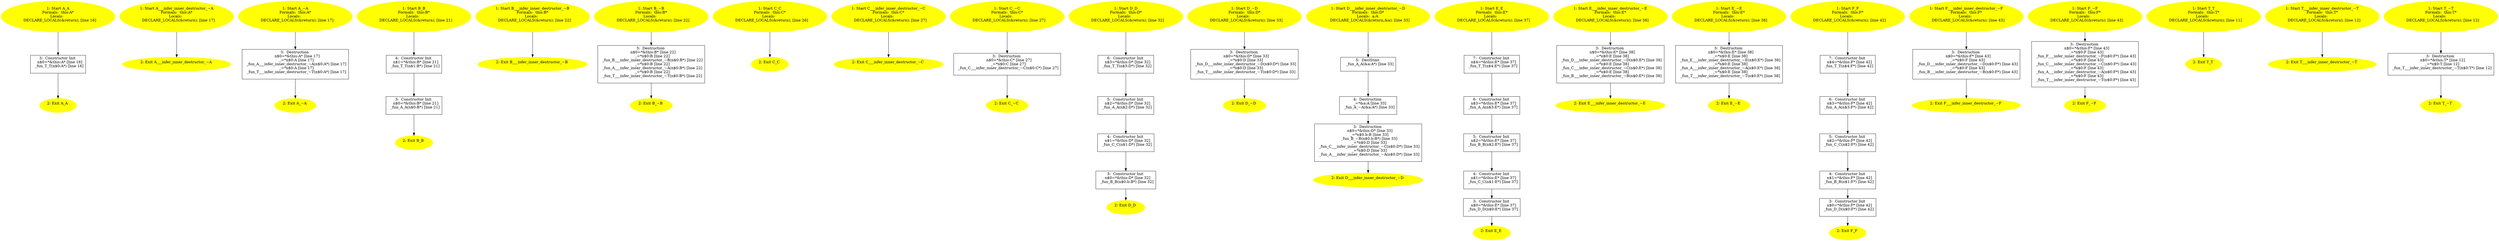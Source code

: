/* @generated */
digraph iCFG {
"A#A#{_ZN1AC1Ev}.2d3ff9efa1bcbece3182f08e3514d828_1" [label="1: Start A_A\nFormals:  this:A*\nLocals:  \n   DECLARE_LOCALS(&return); [line 16]\n " color=yellow style=filled]
	

	 "A#A#{_ZN1AC1Ev}.2d3ff9efa1bcbece3182f08e3514d828_1" -> "A#A#{_ZN1AC1Ev}.2d3ff9efa1bcbece3182f08e3514d828_3" ;
"A#A#{_ZN1AC1Ev}.2d3ff9efa1bcbece3182f08e3514d828_2" [label="2: Exit A_A \n  " color=yellow style=filled]
	

"A#A#{_ZN1AC1Ev}.2d3ff9efa1bcbece3182f08e3514d828_3" [label="3:  Constructor Init \n   n$0=*&this:A* [line 16]\n  _fun_T_T(n$0:A*) [line 16]\n " shape="box"]
	

	 "A#A#{_ZN1AC1Ev}.2d3ff9efa1bcbece3182f08e3514d828_3" -> "A#A#{_ZN1AC1Ev}.2d3ff9efa1bcbece3182f08e3514d828_2" ;
"__infer_inner_destructor_~A#A#(_ZN1AD0Ev).d7916f7ac2ccc90a14007799f4bf9d5a_1" [label="1: Start A___infer_inner_destructor_~A\nFormals:  this:A*\nLocals:  \n   DECLARE_LOCALS(&return); [line 17]\n " color=yellow style=filled]
	

	 "__infer_inner_destructor_~A#A#(_ZN1AD0Ev).d7916f7ac2ccc90a14007799f4bf9d5a_1" -> "__infer_inner_destructor_~A#A#(_ZN1AD0Ev).d7916f7ac2ccc90a14007799f4bf9d5a_2" ;
"__infer_inner_destructor_~A#A#(_ZN1AD0Ev).d7916f7ac2ccc90a14007799f4bf9d5a_2" [label="2: Exit A___infer_inner_destructor_~A \n  " color=yellow style=filled]
	

"~A#A#(_ZN1AD0Ev).56ee06aef571dbbd330acc7aac738fb2_1" [label="1: Start A_~A\nFormals:  this:A*\nLocals:  \n   DECLARE_LOCALS(&return); [line 17]\n " color=yellow style=filled]
	

	 "~A#A#(_ZN1AD0Ev).56ee06aef571dbbd330acc7aac738fb2_1" -> "~A#A#(_ZN1AD0Ev).56ee06aef571dbbd330acc7aac738fb2_3" ;
"~A#A#(_ZN1AD0Ev).56ee06aef571dbbd330acc7aac738fb2_2" [label="2: Exit A_~A \n  " color=yellow style=filled]
	

"~A#A#(_ZN1AD0Ev).56ee06aef571dbbd330acc7aac738fb2_3" [label="3:  Destruction \n   n$0=*&this:A* [line 17]\n  _=*n$0:A [line 17]\n  _fun_A___infer_inner_destructor_~A(n$0:A*) [line 17]\n  _=*n$0:A [line 17]\n  _fun_T___infer_inner_destructor_~T(n$0:A*) [line 17]\n " shape="box"]
	

	 "~A#A#(_ZN1AD0Ev).56ee06aef571dbbd330acc7aac738fb2_3" -> "~A#A#(_ZN1AD0Ev).56ee06aef571dbbd330acc7aac738fb2_2" ;
"B#B#{_ZN1BC1Ev}.7d36f8f9e357133df32509b5d80a4f1d_1" [label="1: Start B_B\nFormals:  this:B*\nLocals:  \n   DECLARE_LOCALS(&return); [line 21]\n " color=yellow style=filled]
	

	 "B#B#{_ZN1BC1Ev}.7d36f8f9e357133df32509b5d80a4f1d_1" -> "B#B#{_ZN1BC1Ev}.7d36f8f9e357133df32509b5d80a4f1d_4" ;
"B#B#{_ZN1BC1Ev}.7d36f8f9e357133df32509b5d80a4f1d_2" [label="2: Exit B_B \n  " color=yellow style=filled]
	

"B#B#{_ZN1BC1Ev}.7d36f8f9e357133df32509b5d80a4f1d_3" [label="3:  Constructor Init \n   n$0=*&this:B* [line 21]\n  _fun_A_A(n$0:B*) [line 21]\n " shape="box"]
	

	 "B#B#{_ZN1BC1Ev}.7d36f8f9e357133df32509b5d80a4f1d_3" -> "B#B#{_ZN1BC1Ev}.7d36f8f9e357133df32509b5d80a4f1d_2" ;
"B#B#{_ZN1BC1Ev}.7d36f8f9e357133df32509b5d80a4f1d_4" [label="4:  Constructor Init \n   n$1=*&this:B* [line 21]\n  _fun_T_T(n$1:B*) [line 21]\n " shape="box"]
	

	 "B#B#{_ZN1BC1Ev}.7d36f8f9e357133df32509b5d80a4f1d_4" -> "B#B#{_ZN1BC1Ev}.7d36f8f9e357133df32509b5d80a4f1d_3" ;
"__infer_inner_destructor_~B#B#(_ZN1BD0Ev).7405d4358f39a25c16cc2f7f705f5618_1" [label="1: Start B___infer_inner_destructor_~B\nFormals:  this:B*\nLocals:  \n   DECLARE_LOCALS(&return); [line 22]\n " color=yellow style=filled]
	

	 "__infer_inner_destructor_~B#B#(_ZN1BD0Ev).7405d4358f39a25c16cc2f7f705f5618_1" -> "__infer_inner_destructor_~B#B#(_ZN1BD0Ev).7405d4358f39a25c16cc2f7f705f5618_2" ;
"__infer_inner_destructor_~B#B#(_ZN1BD0Ev).7405d4358f39a25c16cc2f7f705f5618_2" [label="2: Exit B___infer_inner_destructor_~B \n  " color=yellow style=filled]
	

"~B#B#(_ZN1BD0Ev).cd4fb9d54ed1b3496d9539c455e8ee1d_1" [label="1: Start B_~B\nFormals:  this:B*\nLocals:  \n   DECLARE_LOCALS(&return); [line 22]\n " color=yellow style=filled]
	

	 "~B#B#(_ZN1BD0Ev).cd4fb9d54ed1b3496d9539c455e8ee1d_1" -> "~B#B#(_ZN1BD0Ev).cd4fb9d54ed1b3496d9539c455e8ee1d_3" ;
"~B#B#(_ZN1BD0Ev).cd4fb9d54ed1b3496d9539c455e8ee1d_2" [label="2: Exit B_~B \n  " color=yellow style=filled]
	

"~B#B#(_ZN1BD0Ev).cd4fb9d54ed1b3496d9539c455e8ee1d_3" [label="3:  Destruction \n   n$0=*&this:B* [line 22]\n  _=*n$0:B [line 22]\n  _fun_B___infer_inner_destructor_~B(n$0:B*) [line 22]\n  _=*n$0:B [line 22]\n  _fun_A___infer_inner_destructor_~A(n$0:B*) [line 22]\n  _=*n$0:B [line 22]\n  _fun_T___infer_inner_destructor_~T(n$0:B*) [line 22]\n " shape="box"]
	

	 "~B#B#(_ZN1BD0Ev).cd4fb9d54ed1b3496d9539c455e8ee1d_3" -> "~B#B#(_ZN1BD0Ev).cd4fb9d54ed1b3496d9539c455e8ee1d_2" ;
"C#C#{_ZN1CC1Ev}.3e03405a28565a3b8cdc219c868b91d4_1" [label="1: Start C_C\nFormals:  this:C*\nLocals:  \n   DECLARE_LOCALS(&return); [line 26]\n " color=yellow style=filled]
	

	 "C#C#{_ZN1CC1Ev}.3e03405a28565a3b8cdc219c868b91d4_1" -> "C#C#{_ZN1CC1Ev}.3e03405a28565a3b8cdc219c868b91d4_2" ;
"C#C#{_ZN1CC1Ev}.3e03405a28565a3b8cdc219c868b91d4_2" [label="2: Exit C_C \n  " color=yellow style=filled]
	

"__infer_inner_destructor_~C#C#(_ZN1CD0Ev).383a303e5889d004732e2e54cf423aff_1" [label="1: Start C___infer_inner_destructor_~C\nFormals:  this:C*\nLocals:  \n   DECLARE_LOCALS(&return); [line 27]\n " color=yellow style=filled]
	

	 "__infer_inner_destructor_~C#C#(_ZN1CD0Ev).383a303e5889d004732e2e54cf423aff_1" -> "__infer_inner_destructor_~C#C#(_ZN1CD0Ev).383a303e5889d004732e2e54cf423aff_2" ;
"__infer_inner_destructor_~C#C#(_ZN1CD0Ev).383a303e5889d004732e2e54cf423aff_2" [label="2: Exit C___infer_inner_destructor_~C \n  " color=yellow style=filled]
	

"~C#C#(_ZN1CD0Ev).5004cab30e9be2ae0ac437333f531054_1" [label="1: Start C_~C\nFormals:  this:C*\nLocals:  \n   DECLARE_LOCALS(&return); [line 27]\n " color=yellow style=filled]
	

	 "~C#C#(_ZN1CD0Ev).5004cab30e9be2ae0ac437333f531054_1" -> "~C#C#(_ZN1CD0Ev).5004cab30e9be2ae0ac437333f531054_3" ;
"~C#C#(_ZN1CD0Ev).5004cab30e9be2ae0ac437333f531054_2" [label="2: Exit C_~C \n  " color=yellow style=filled]
	

"~C#C#(_ZN1CD0Ev).5004cab30e9be2ae0ac437333f531054_3" [label="3:  Destruction \n   n$0=*&this:C* [line 27]\n  _=*n$0:C [line 27]\n  _fun_C___infer_inner_destructor_~C(n$0:C*) [line 27]\n " shape="box"]
	

	 "~C#C#(_ZN1CD0Ev).5004cab30e9be2ae0ac437333f531054_3" -> "~C#C#(_ZN1CD0Ev).5004cab30e9be2ae0ac437333f531054_2" ;
"D#D#{_ZN1DC1Ev}.1fb38ad288cb592a49d11e238b53d161_1" [label="1: Start D_D\nFormals:  this:D*\nLocals:  \n   DECLARE_LOCALS(&return); [line 32]\n " color=yellow style=filled]
	

	 "D#D#{_ZN1DC1Ev}.1fb38ad288cb592a49d11e238b53d161_1" -> "D#D#{_ZN1DC1Ev}.1fb38ad288cb592a49d11e238b53d161_6" ;
"D#D#{_ZN1DC1Ev}.1fb38ad288cb592a49d11e238b53d161_2" [label="2: Exit D_D \n  " color=yellow style=filled]
	

"D#D#{_ZN1DC1Ev}.1fb38ad288cb592a49d11e238b53d161_3" [label="3:  Constructor Init \n   n$0=*&this:D* [line 32]\n  _fun_B_B(n$0.b:B*) [line 32]\n " shape="box"]
	

	 "D#D#{_ZN1DC1Ev}.1fb38ad288cb592a49d11e238b53d161_3" -> "D#D#{_ZN1DC1Ev}.1fb38ad288cb592a49d11e238b53d161_2" ;
"D#D#{_ZN1DC1Ev}.1fb38ad288cb592a49d11e238b53d161_4" [label="4:  Constructor Init \n   n$1=*&this:D* [line 32]\n  _fun_C_C(n$1:D*) [line 32]\n " shape="box"]
	

	 "D#D#{_ZN1DC1Ev}.1fb38ad288cb592a49d11e238b53d161_4" -> "D#D#{_ZN1DC1Ev}.1fb38ad288cb592a49d11e238b53d161_3" ;
"D#D#{_ZN1DC1Ev}.1fb38ad288cb592a49d11e238b53d161_5" [label="5:  Constructor Init \n   n$2=*&this:D* [line 32]\n  _fun_A_A(n$2:D*) [line 32]\n " shape="box"]
	

	 "D#D#{_ZN1DC1Ev}.1fb38ad288cb592a49d11e238b53d161_5" -> "D#D#{_ZN1DC1Ev}.1fb38ad288cb592a49d11e238b53d161_4" ;
"D#D#{_ZN1DC1Ev}.1fb38ad288cb592a49d11e238b53d161_6" [label="6:  Constructor Init \n   n$3=*&this:D* [line 32]\n  _fun_T_T(n$3:D*) [line 32]\n " shape="box"]
	

	 "D#D#{_ZN1DC1Ev}.1fb38ad288cb592a49d11e238b53d161_6" -> "D#D#{_ZN1DC1Ev}.1fb38ad288cb592a49d11e238b53d161_5" ;
"~D#D#(_ZN1DD0Ev).927ae640f732cd5172d9f1a635578398_1" [label="1: Start D_~D\nFormals:  this:D*\nLocals:  \n   DECLARE_LOCALS(&return); [line 33]\n " color=yellow style=filled]
	

	 "~D#D#(_ZN1DD0Ev).927ae640f732cd5172d9f1a635578398_1" -> "~D#D#(_ZN1DD0Ev).927ae640f732cd5172d9f1a635578398_3" ;
"~D#D#(_ZN1DD0Ev).927ae640f732cd5172d9f1a635578398_2" [label="2: Exit D_~D \n  " color=yellow style=filled]
	

"~D#D#(_ZN1DD0Ev).927ae640f732cd5172d9f1a635578398_3" [label="3:  Destruction \n   n$0=*&this:D* [line 33]\n  _=*n$0:D [line 33]\n  _fun_D___infer_inner_destructor_~D(n$0:D*) [line 33]\n  _=*n$0:D [line 33]\n  _fun_T___infer_inner_destructor_~T(n$0:D*) [line 33]\n " shape="box"]
	

	 "~D#D#(_ZN1DD0Ev).927ae640f732cd5172d9f1a635578398_3" -> "~D#D#(_ZN1DD0Ev).927ae640f732cd5172d9f1a635578398_2" ;
"__infer_inner_destructor_~D#D#(_ZN1DD0Ev).fbd3458798cca31644b33a96a04d3fe2_1" [label="1: Start D___infer_inner_destructor_~D\nFormals:  this:D*\nLocals:  a:A \n   DECLARE_LOCALS(&return,&a); [line 33]\n " color=yellow style=filled]
	

	 "__infer_inner_destructor_~D#D#(_ZN1DD0Ev).fbd3458798cca31644b33a96a04d3fe2_1" -> "__infer_inner_destructor_~D#D#(_ZN1DD0Ev).fbd3458798cca31644b33a96a04d3fe2_5" ;
"__infer_inner_destructor_~D#D#(_ZN1DD0Ev).fbd3458798cca31644b33a96a04d3fe2_2" [label="2: Exit D___infer_inner_destructor_~D \n  " color=yellow style=filled]
	

"__infer_inner_destructor_~D#D#(_ZN1DD0Ev).fbd3458798cca31644b33a96a04d3fe2_3" [label="3:  Destruction \n   n$0=*&this:D* [line 33]\n  _=*n$0.b:B [line 33]\n  _fun_B_~B(n$0.b:B*) [line 33]\n  _=*n$0:D [line 33]\n  _fun_C___infer_inner_destructor_~C(n$0:D*) [line 33]\n  _=*n$0:D [line 33]\n  _fun_A___infer_inner_destructor_~A(n$0:D*) [line 33]\n " shape="box"]
	

	 "__infer_inner_destructor_~D#D#(_ZN1DD0Ev).fbd3458798cca31644b33a96a04d3fe2_3" -> "__infer_inner_destructor_~D#D#(_ZN1DD0Ev).fbd3458798cca31644b33a96a04d3fe2_2" ;
"__infer_inner_destructor_~D#D#(_ZN1DD0Ev).fbd3458798cca31644b33a96a04d3fe2_4" [label="4:  Destruction \n   _=*&a:A [line 33]\n  _fun_A_~A(&a:A*) [line 33]\n " shape="box"]
	

	 "__infer_inner_destructor_~D#D#(_ZN1DD0Ev).fbd3458798cca31644b33a96a04d3fe2_4" -> "__infer_inner_destructor_~D#D#(_ZN1DD0Ev).fbd3458798cca31644b33a96a04d3fe2_3" ;
"__infer_inner_destructor_~D#D#(_ZN1DD0Ev).fbd3458798cca31644b33a96a04d3fe2_5" [label="5:  DeclStmt \n   _fun_A_A(&a:A*) [line 33]\n " shape="box"]
	

	 "__infer_inner_destructor_~D#D#(_ZN1DD0Ev).fbd3458798cca31644b33a96a04d3fe2_5" -> "__infer_inner_destructor_~D#D#(_ZN1DD0Ev).fbd3458798cca31644b33a96a04d3fe2_4" ;
"E#E#{_ZN1EC1Ev}.8eb6f0809ed40dd2a68db058b9bc4ade_1" [label="1: Start E_E\nFormals:  this:E*\nLocals:  \n   DECLARE_LOCALS(&return); [line 37]\n " color=yellow style=filled]
	

	 "E#E#{_ZN1EC1Ev}.8eb6f0809ed40dd2a68db058b9bc4ade_1" -> "E#E#{_ZN1EC1Ev}.8eb6f0809ed40dd2a68db058b9bc4ade_7" ;
"E#E#{_ZN1EC1Ev}.8eb6f0809ed40dd2a68db058b9bc4ade_2" [label="2: Exit E_E \n  " color=yellow style=filled]
	

"E#E#{_ZN1EC1Ev}.8eb6f0809ed40dd2a68db058b9bc4ade_3" [label="3:  Constructor Init \n   n$0=*&this:E* [line 37]\n  _fun_D_D(n$0:E*) [line 37]\n " shape="box"]
	

	 "E#E#{_ZN1EC1Ev}.8eb6f0809ed40dd2a68db058b9bc4ade_3" -> "E#E#{_ZN1EC1Ev}.8eb6f0809ed40dd2a68db058b9bc4ade_2" ;
"E#E#{_ZN1EC1Ev}.8eb6f0809ed40dd2a68db058b9bc4ade_4" [label="4:  Constructor Init \n   n$1=*&this:E* [line 37]\n  _fun_C_C(n$1:E*) [line 37]\n " shape="box"]
	

	 "E#E#{_ZN1EC1Ev}.8eb6f0809ed40dd2a68db058b9bc4ade_4" -> "E#E#{_ZN1EC1Ev}.8eb6f0809ed40dd2a68db058b9bc4ade_3" ;
"E#E#{_ZN1EC1Ev}.8eb6f0809ed40dd2a68db058b9bc4ade_5" [label="5:  Constructor Init \n   n$2=*&this:E* [line 37]\n  _fun_B_B(n$2:E*) [line 37]\n " shape="box"]
	

	 "E#E#{_ZN1EC1Ev}.8eb6f0809ed40dd2a68db058b9bc4ade_5" -> "E#E#{_ZN1EC1Ev}.8eb6f0809ed40dd2a68db058b9bc4ade_4" ;
"E#E#{_ZN1EC1Ev}.8eb6f0809ed40dd2a68db058b9bc4ade_6" [label="6:  Constructor Init \n   n$3=*&this:E* [line 37]\n  _fun_A_A(n$3:E*) [line 37]\n " shape="box"]
	

	 "E#E#{_ZN1EC1Ev}.8eb6f0809ed40dd2a68db058b9bc4ade_6" -> "E#E#{_ZN1EC1Ev}.8eb6f0809ed40dd2a68db058b9bc4ade_5" ;
"E#E#{_ZN1EC1Ev}.8eb6f0809ed40dd2a68db058b9bc4ade_7" [label="7:  Constructor Init \n   n$4=*&this:E* [line 37]\n  _fun_T_T(n$4:E*) [line 37]\n " shape="box"]
	

	 "E#E#{_ZN1EC1Ev}.8eb6f0809ed40dd2a68db058b9bc4ade_7" -> "E#E#{_ZN1EC1Ev}.8eb6f0809ed40dd2a68db058b9bc4ade_6" ;
"__infer_inner_destructor_~E#E#(_ZN1ED0Ev).1cd2fde06f46ea9404c8354ab5ffff71_1" [label="1: Start E___infer_inner_destructor_~E\nFormals:  this:E*\nLocals:  \n   DECLARE_LOCALS(&return); [line 38]\n " color=yellow style=filled]
	

	 "__infer_inner_destructor_~E#E#(_ZN1ED0Ev).1cd2fde06f46ea9404c8354ab5ffff71_1" -> "__infer_inner_destructor_~E#E#(_ZN1ED0Ev).1cd2fde06f46ea9404c8354ab5ffff71_3" ;
"__infer_inner_destructor_~E#E#(_ZN1ED0Ev).1cd2fde06f46ea9404c8354ab5ffff71_2" [label="2: Exit E___infer_inner_destructor_~E \n  " color=yellow style=filled]
	

"__infer_inner_destructor_~E#E#(_ZN1ED0Ev).1cd2fde06f46ea9404c8354ab5ffff71_3" [label="3:  Destruction \n   n$0=*&this:E* [line 38]\n  _=*n$0:E [line 38]\n  _fun_D___infer_inner_destructor_~D(n$0:E*) [line 38]\n  _=*n$0:E [line 38]\n  _fun_C___infer_inner_destructor_~C(n$0:E*) [line 38]\n  _=*n$0:E [line 38]\n  _fun_B___infer_inner_destructor_~B(n$0:E*) [line 38]\n " shape="box"]
	

	 "__infer_inner_destructor_~E#E#(_ZN1ED0Ev).1cd2fde06f46ea9404c8354ab5ffff71_3" -> "__infer_inner_destructor_~E#E#(_ZN1ED0Ev).1cd2fde06f46ea9404c8354ab5ffff71_2" ;
"~E#E#(_ZN1ED0Ev).44fb1076af1709dabd7a40484ef7ca13_1" [label="1: Start E_~E\nFormals:  this:E*\nLocals:  \n   DECLARE_LOCALS(&return); [line 38]\n " color=yellow style=filled]
	

	 "~E#E#(_ZN1ED0Ev).44fb1076af1709dabd7a40484ef7ca13_1" -> "~E#E#(_ZN1ED0Ev).44fb1076af1709dabd7a40484ef7ca13_3" ;
"~E#E#(_ZN1ED0Ev).44fb1076af1709dabd7a40484ef7ca13_2" [label="2: Exit E_~E \n  " color=yellow style=filled]
	

"~E#E#(_ZN1ED0Ev).44fb1076af1709dabd7a40484ef7ca13_3" [label="3:  Destruction \n   n$0=*&this:E* [line 38]\n  _=*n$0:E [line 38]\n  _fun_E___infer_inner_destructor_~E(n$0:E*) [line 38]\n  _=*n$0:E [line 38]\n  _fun_A___infer_inner_destructor_~A(n$0:E*) [line 38]\n  _=*n$0:E [line 38]\n  _fun_T___infer_inner_destructor_~T(n$0:E*) [line 38]\n " shape="box"]
	

	 "~E#E#(_ZN1ED0Ev).44fb1076af1709dabd7a40484ef7ca13_3" -> "~E#E#(_ZN1ED0Ev).44fb1076af1709dabd7a40484ef7ca13_2" ;
"F#F#{_ZN1FC1Ev}.02883af06694002d810188a2463493b7_1" [label="1: Start F_F\nFormals:  this:F*\nLocals:  \n   DECLARE_LOCALS(&return); [line 42]\n " color=yellow style=filled]
	

	 "F#F#{_ZN1FC1Ev}.02883af06694002d810188a2463493b7_1" -> "F#F#{_ZN1FC1Ev}.02883af06694002d810188a2463493b7_7" ;
"F#F#{_ZN1FC1Ev}.02883af06694002d810188a2463493b7_2" [label="2: Exit F_F \n  " color=yellow style=filled]
	

"F#F#{_ZN1FC1Ev}.02883af06694002d810188a2463493b7_3" [label="3:  Constructor Init \n   n$0=*&this:F* [line 42]\n  _fun_D_D(n$0:F*) [line 42]\n " shape="box"]
	

	 "F#F#{_ZN1FC1Ev}.02883af06694002d810188a2463493b7_3" -> "F#F#{_ZN1FC1Ev}.02883af06694002d810188a2463493b7_2" ;
"F#F#{_ZN1FC1Ev}.02883af06694002d810188a2463493b7_4" [label="4:  Constructor Init \n   n$1=*&this:F* [line 42]\n  _fun_B_B(n$1:F*) [line 42]\n " shape="box"]
	

	 "F#F#{_ZN1FC1Ev}.02883af06694002d810188a2463493b7_4" -> "F#F#{_ZN1FC1Ev}.02883af06694002d810188a2463493b7_3" ;
"F#F#{_ZN1FC1Ev}.02883af06694002d810188a2463493b7_5" [label="5:  Constructor Init \n   n$2=*&this:F* [line 42]\n  _fun_C_C(n$2:F*) [line 42]\n " shape="box"]
	

	 "F#F#{_ZN1FC1Ev}.02883af06694002d810188a2463493b7_5" -> "F#F#{_ZN1FC1Ev}.02883af06694002d810188a2463493b7_4" ;
"F#F#{_ZN1FC1Ev}.02883af06694002d810188a2463493b7_6" [label="6:  Constructor Init \n   n$3=*&this:F* [line 42]\n  _fun_A_A(n$3:F*) [line 42]\n " shape="box"]
	

	 "F#F#{_ZN1FC1Ev}.02883af06694002d810188a2463493b7_6" -> "F#F#{_ZN1FC1Ev}.02883af06694002d810188a2463493b7_5" ;
"F#F#{_ZN1FC1Ev}.02883af06694002d810188a2463493b7_7" [label="7:  Constructor Init \n   n$4=*&this:F* [line 42]\n  _fun_T_T(n$4:F*) [line 42]\n " shape="box"]
	

	 "F#F#{_ZN1FC1Ev}.02883af06694002d810188a2463493b7_7" -> "F#F#{_ZN1FC1Ev}.02883af06694002d810188a2463493b7_6" ;
"__infer_inner_destructor_~F#F#(_ZN1FD0Ev).5a82575ee7db3a505ae3cb2a1a80ad66_1" [label="1: Start F___infer_inner_destructor_~F\nFormals:  this:F*\nLocals:  \n   DECLARE_LOCALS(&return); [line 43]\n " color=yellow style=filled]
	

	 "__infer_inner_destructor_~F#F#(_ZN1FD0Ev).5a82575ee7db3a505ae3cb2a1a80ad66_1" -> "__infer_inner_destructor_~F#F#(_ZN1FD0Ev).5a82575ee7db3a505ae3cb2a1a80ad66_3" ;
"__infer_inner_destructor_~F#F#(_ZN1FD0Ev).5a82575ee7db3a505ae3cb2a1a80ad66_2" [label="2: Exit F___infer_inner_destructor_~F \n  " color=yellow style=filled]
	

"__infer_inner_destructor_~F#F#(_ZN1FD0Ev).5a82575ee7db3a505ae3cb2a1a80ad66_3" [label="3:  Destruction \n   n$0=*&this:F* [line 43]\n  _=*n$0:F [line 43]\n  _fun_D___infer_inner_destructor_~D(n$0:F*) [line 43]\n  _=*n$0:F [line 43]\n  _fun_B___infer_inner_destructor_~B(n$0:F*) [line 43]\n " shape="box"]
	

	 "__infer_inner_destructor_~F#F#(_ZN1FD0Ev).5a82575ee7db3a505ae3cb2a1a80ad66_3" -> "__infer_inner_destructor_~F#F#(_ZN1FD0Ev).5a82575ee7db3a505ae3cb2a1a80ad66_2" ;
"~F#F#(_ZN1FD0Ev).c4e45094cdc89c1a6c4112ae45286ef9_1" [label="1: Start F_~F\nFormals:  this:F*\nLocals:  \n   DECLARE_LOCALS(&return); [line 43]\n " color=yellow style=filled]
	

	 "~F#F#(_ZN1FD0Ev).c4e45094cdc89c1a6c4112ae45286ef9_1" -> "~F#F#(_ZN1FD0Ev).c4e45094cdc89c1a6c4112ae45286ef9_3" ;
"~F#F#(_ZN1FD0Ev).c4e45094cdc89c1a6c4112ae45286ef9_2" [label="2: Exit F_~F \n  " color=yellow style=filled]
	

"~F#F#(_ZN1FD0Ev).c4e45094cdc89c1a6c4112ae45286ef9_3" [label="3:  Destruction \n   n$0=*&this:F* [line 43]\n  _=*n$0:F [line 43]\n  _fun_F___infer_inner_destructor_~F(n$0:F*) [line 43]\n  _=*n$0:F [line 43]\n  _fun_C___infer_inner_destructor_~C(n$0:F*) [line 43]\n  _=*n$0:F [line 43]\n  _fun_A___infer_inner_destructor_~A(n$0:F*) [line 43]\n  _=*n$0:F [line 43]\n  _fun_T___infer_inner_destructor_~T(n$0:F*) [line 43]\n " shape="box"]
	

	 "~F#F#(_ZN1FD0Ev).c4e45094cdc89c1a6c4112ae45286ef9_3" -> "~F#F#(_ZN1FD0Ev).c4e45094cdc89c1a6c4112ae45286ef9_2" ;
"T#T#{_ZN1TC1Ev}.e96b2e7fa5f7843a391c757eaa263383_1" [label="1: Start T_T\nFormals:  this:T*\nLocals:  \n   DECLARE_LOCALS(&return); [line 11]\n " color=yellow style=filled]
	

	 "T#T#{_ZN1TC1Ev}.e96b2e7fa5f7843a391c757eaa263383_1" -> "T#T#{_ZN1TC1Ev}.e96b2e7fa5f7843a391c757eaa263383_2" ;
"T#T#{_ZN1TC1Ev}.e96b2e7fa5f7843a391c757eaa263383_2" [label="2: Exit T_T \n  " color=yellow style=filled]
	

"__infer_inner_destructor_~T#T#(_ZN1TD0Ev).389742d463c8e82b53ba61267847ccd1_1" [label="1: Start T___infer_inner_destructor_~T\nFormals:  this:T*\nLocals:  \n   DECLARE_LOCALS(&return); [line 12]\n " color=yellow style=filled]
	

	 "__infer_inner_destructor_~T#T#(_ZN1TD0Ev).389742d463c8e82b53ba61267847ccd1_1" -> "__infer_inner_destructor_~T#T#(_ZN1TD0Ev).389742d463c8e82b53ba61267847ccd1_2" ;
"__infer_inner_destructor_~T#T#(_ZN1TD0Ev).389742d463c8e82b53ba61267847ccd1_2" [label="2: Exit T___infer_inner_destructor_~T \n  " color=yellow style=filled]
	

"~T#T#(_ZN1TD0Ev).64090d9695f68bd8a9808c8833d7a0d1_1" [label="1: Start T_~T\nFormals:  this:T*\nLocals:  \n   DECLARE_LOCALS(&return); [line 12]\n " color=yellow style=filled]
	

	 "~T#T#(_ZN1TD0Ev).64090d9695f68bd8a9808c8833d7a0d1_1" -> "~T#T#(_ZN1TD0Ev).64090d9695f68bd8a9808c8833d7a0d1_3" ;
"~T#T#(_ZN1TD0Ev).64090d9695f68bd8a9808c8833d7a0d1_2" [label="2: Exit T_~T \n  " color=yellow style=filled]
	

"~T#T#(_ZN1TD0Ev).64090d9695f68bd8a9808c8833d7a0d1_3" [label="3:  Destruction \n   n$0=*&this:T* [line 12]\n  _=*n$0:T [line 12]\n  _fun_T___infer_inner_destructor_~T(n$0:T*) [line 12]\n " shape="box"]
	

	 "~T#T#(_ZN1TD0Ev).64090d9695f68bd8a9808c8833d7a0d1_3" -> "~T#T#(_ZN1TD0Ev).64090d9695f68bd8a9808c8833d7a0d1_2" ;
}
